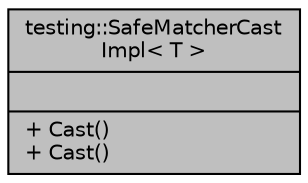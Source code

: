 digraph "testing::SafeMatcherCastImpl&lt; T &gt;"
{
  edge [fontname="Helvetica",fontsize="10",labelfontname="Helvetica",labelfontsize="10"];
  node [fontname="Helvetica",fontsize="10",shape=record];
  Node1 [label="{testing::SafeMatcherCast\lImpl\< T \>\n||+ Cast()\l+ Cast()\l}",height=0.2,width=0.4,color="black", fillcolor="grey75", style="filled", fontcolor="black"];
}
